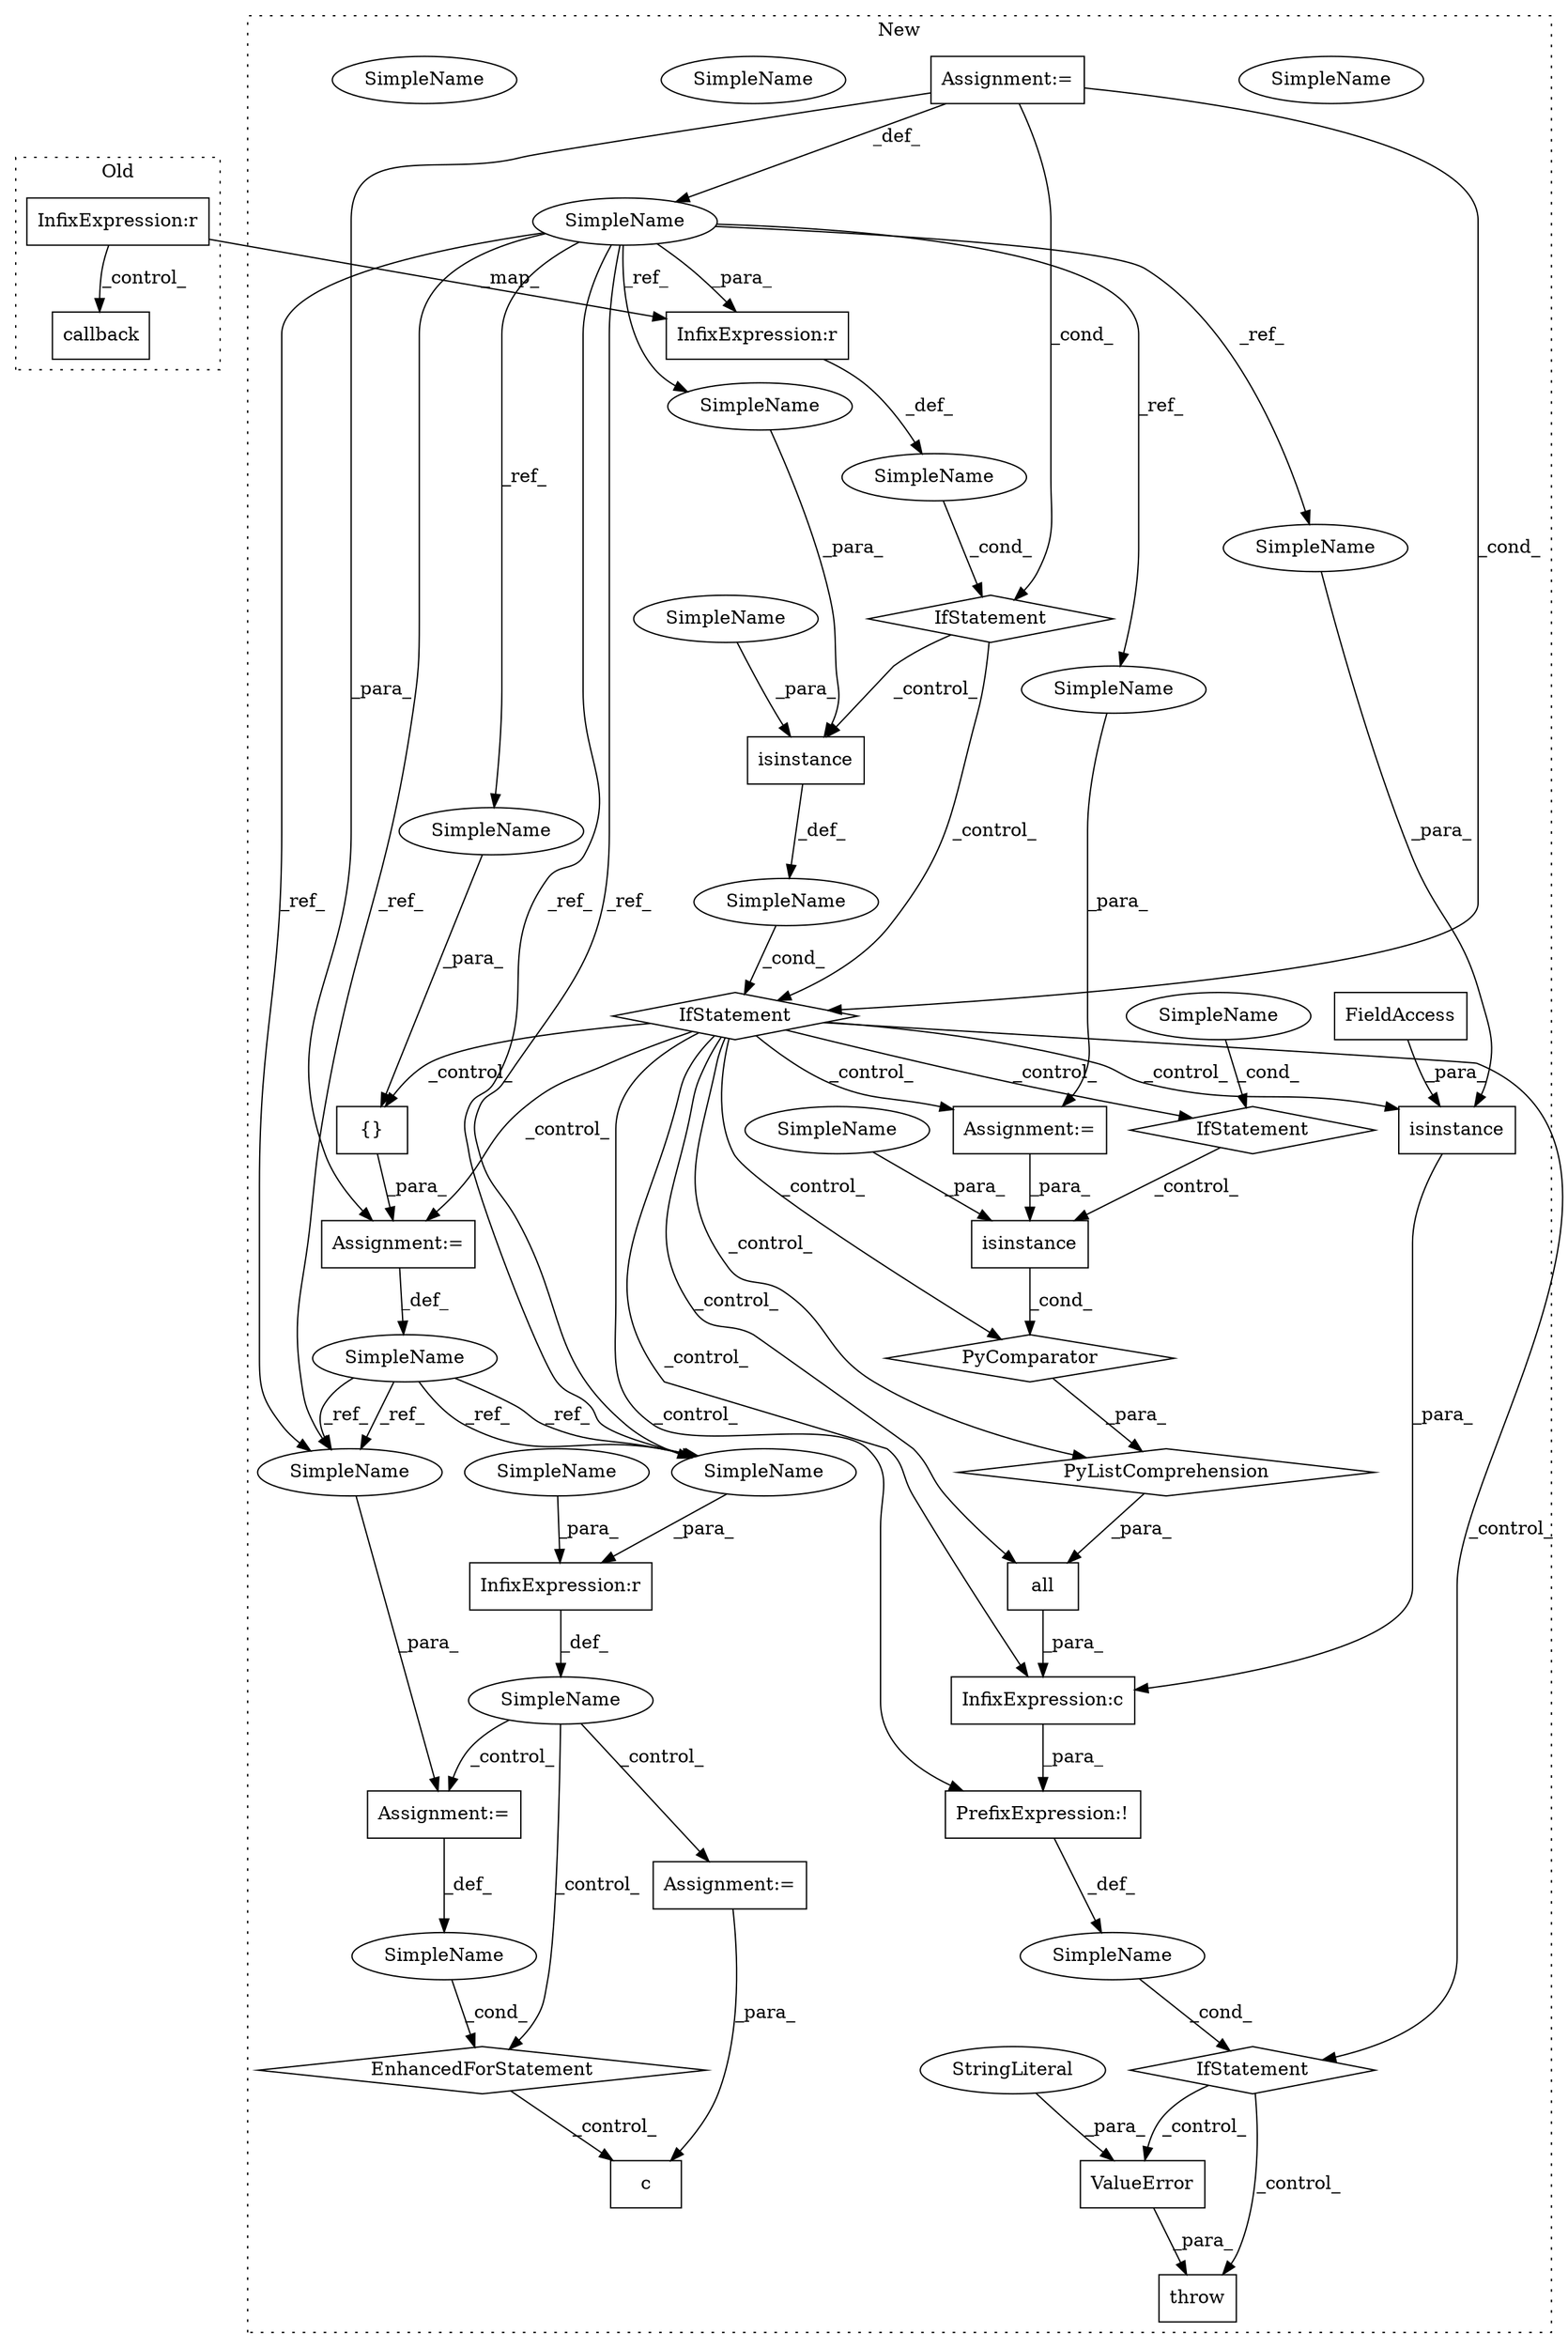 digraph G {
subgraph cluster0 {
1 [label="callback" a="32" s="2269,2312" l="9,1" shape="box"];
20 [label="InfixExpression:r" a="27" s="2247" l="4" shape="box"];
label = "Old";
style="dotted";
}
subgraph cluster1 {
2 [label="PyComparator" a="113" s="1455" l="24" shape="diamond"];
3 [label="all" a="32" s="1352,1487" l="17,-5" shape="box"];
4 [label="isinstance" a="32" s="1369,1390" l="11,1" shape="box"];
5 [label="PrefixExpression:!" a="38" s="1321" l="1" shape="box"];
6 [label="InfixExpression:c" a="27" s="1348" l="4" shape="box"];
7 [label="SimpleName" a="42" s="" l="" shape="ellipse"];
8 [label="{}" a="4" s="1285,1294" l="1,1" shape="box"];
9 [label="c" a="32" s="4945,4955" l="2,1" shape="box"];
10 [label="SimpleName" a="42" s="" l="" shape="ellipse"];
11 [label="EnhancedForStatement" a="70" s="4854,4931" l="61,2" shape="diamond"];
12 [label="SimpleName" a="42" s="4919" l="1" shape="ellipse"];
13 [label="SimpleName" a="42" s="" l="" shape="ellipse"];
14 [label="isinstance" a="32" s="1323,1347" l="11,1" shape="box"];
15 [label="SimpleName" a="42" s="1147" l="8" shape="ellipse"];
16 [label="isinstance" a="32" s="1226,1254" l="11,1" shape="box"];
17 [label="PyListComprehension" a="109" s="1369" l="118" shape="diamond"];
18 [label="InfixExpression:r" a="27" s="4779" l="4" shape="box"];
19 [label="InfixExpression:r" a="27" s="1204" l="4" shape="box"];
21 [label="throw" a="53" s="1495" l="6" shape="box"];
22 [label="FieldAccess" a="22" s="1343" l="4" shape="box"];
23 [label="SimpleName" a="42" s="" l="" shape="ellipse"];
24 [label="IfStatement" a="25" s="1317,1483" l="4,2" shape="diamond"];
25 [label="SimpleName" a="42" s="1474" l="5" shape="ellipse"];
26 [label="IfStatement" a="25" s="1455" l="24" shape="diamond"];
27 [label="ValueError" a="32" s="1501,1574" l="11,1" shape="box"];
28 [label="IfStatement" a="25" s="1222,1255" l="4,2" shape="diamond"];
29 [label="IfStatement" a="25" s="1192,1212" l="4,2" shape="diamond"];
30 [label="SimpleName" a="42" s="1267" l="8" shape="ellipse"];
31 [label="Assignment:=" a="7" s="4854,4931" l="61,2" shape="box"];
32 [label="Assignment:=" a="7" s="1455" l="24" shape="box"];
33 [label="StringLiteral" a="45" s="1512" l="62" shape="ellipse"];
34 [label="Assignment:=" a="7" s="1275" l="1" shape="box"];
35 [label="Assignment:=" a="7" s="4807" l="1" shape="box"];
36 [label="Assignment:=" a="7" s="1147" l="8" shape="box"];
37 [label="SimpleName" a="42" s="4923" l="8" shape="ellipse"];
38 [label="SimpleName" a="42" s="4771" l="8" shape="ellipse"];
39 [label="SimpleName" a="42" s="4783" l="4" shape="ellipse"];
40 [label="SimpleName" a="42" s="1382" l="8" shape="ellipse"];
41 [label="SimpleName" a="42" s="1246" l="8" shape="ellipse"];
42 [label="SimpleName" a="42" s="1334" l="8" shape="ellipse"];
43 [label="SimpleName" a="42" s="1237" l="8" shape="ellipse"];
44 [label="SimpleName" a="42" s="4923" l="8" shape="ellipse"];
45 [label="SimpleName" a="42" s="4771" l="8" shape="ellipse"];
46 [label="SimpleName" a="42" s="1462" l="8" shape="ellipse"];
47 [label="SimpleName" a="42" s="1286" l="8" shape="ellipse"];
48 [label="SimpleName" a="42" s="1474" l="5" shape="ellipse"];
label = "New";
style="dotted";
}
2 -> 17 [label="_para_"];
3 -> 6 [label="_para_"];
4 -> 2 [label="_cond_"];
5 -> 23 [label="_def_"];
6 -> 5 [label="_para_"];
7 -> 28 [label="_cond_"];
8 -> 34 [label="_para_"];
10 -> 31 [label="_control_"];
10 -> 35 [label="_control_"];
10 -> 11 [label="_control_"];
11 -> 9 [label="_control_"];
12 -> 11 [label="_cond_"];
13 -> 29 [label="_cond_"];
14 -> 6 [label="_para_"];
15 -> 44 [label="_ref_"];
15 -> 19 [label="_para_"];
15 -> 47 [label="_ref_"];
15 -> 43 [label="_ref_"];
15 -> 44 [label="_ref_"];
15 -> 45 [label="_ref_"];
15 -> 42 [label="_ref_"];
15 -> 46 [label="_ref_"];
15 -> 45 [label="_ref_"];
16 -> 7 [label="_def_"];
17 -> 3 [label="_para_"];
18 -> 10 [label="_def_"];
19 -> 13 [label="_def_"];
20 -> 19 [label="_map_"];
20 -> 1 [label="_control_"];
22 -> 14 [label="_para_"];
23 -> 24 [label="_cond_"];
24 -> 27 [label="_control_"];
24 -> 21 [label="_control_"];
26 -> 4 [label="_control_"];
27 -> 21 [label="_para_"];
28 -> 32 [label="_control_"];
28 -> 26 [label="_control_"];
28 -> 2 [label="_control_"];
28 -> 5 [label="_control_"];
28 -> 34 [label="_control_"];
28 -> 6 [label="_control_"];
28 -> 24 [label="_control_"];
28 -> 8 [label="_control_"];
28 -> 17 [label="_control_"];
28 -> 3 [label="_control_"];
28 -> 14 [label="_control_"];
29 -> 16 [label="_control_"];
29 -> 28 [label="_control_"];
30 -> 45 [label="_ref_"];
30 -> 44 [label="_ref_"];
30 -> 45 [label="_ref_"];
30 -> 44 [label="_ref_"];
31 -> 12 [label="_def_"];
32 -> 4 [label="_para_"];
33 -> 27 [label="_para_"];
34 -> 30 [label="_def_"];
35 -> 9 [label="_para_"];
36 -> 28 [label="_cond_"];
36 -> 29 [label="_cond_"];
36 -> 15 [label="_def_"];
36 -> 34 [label="_para_"];
39 -> 18 [label="_para_"];
40 -> 4 [label="_para_"];
41 -> 16 [label="_para_"];
42 -> 14 [label="_para_"];
43 -> 16 [label="_para_"];
44 -> 31 [label="_para_"];
45 -> 18 [label="_para_"];
46 -> 32 [label="_para_"];
47 -> 8 [label="_para_"];
48 -> 26 [label="_cond_"];
}